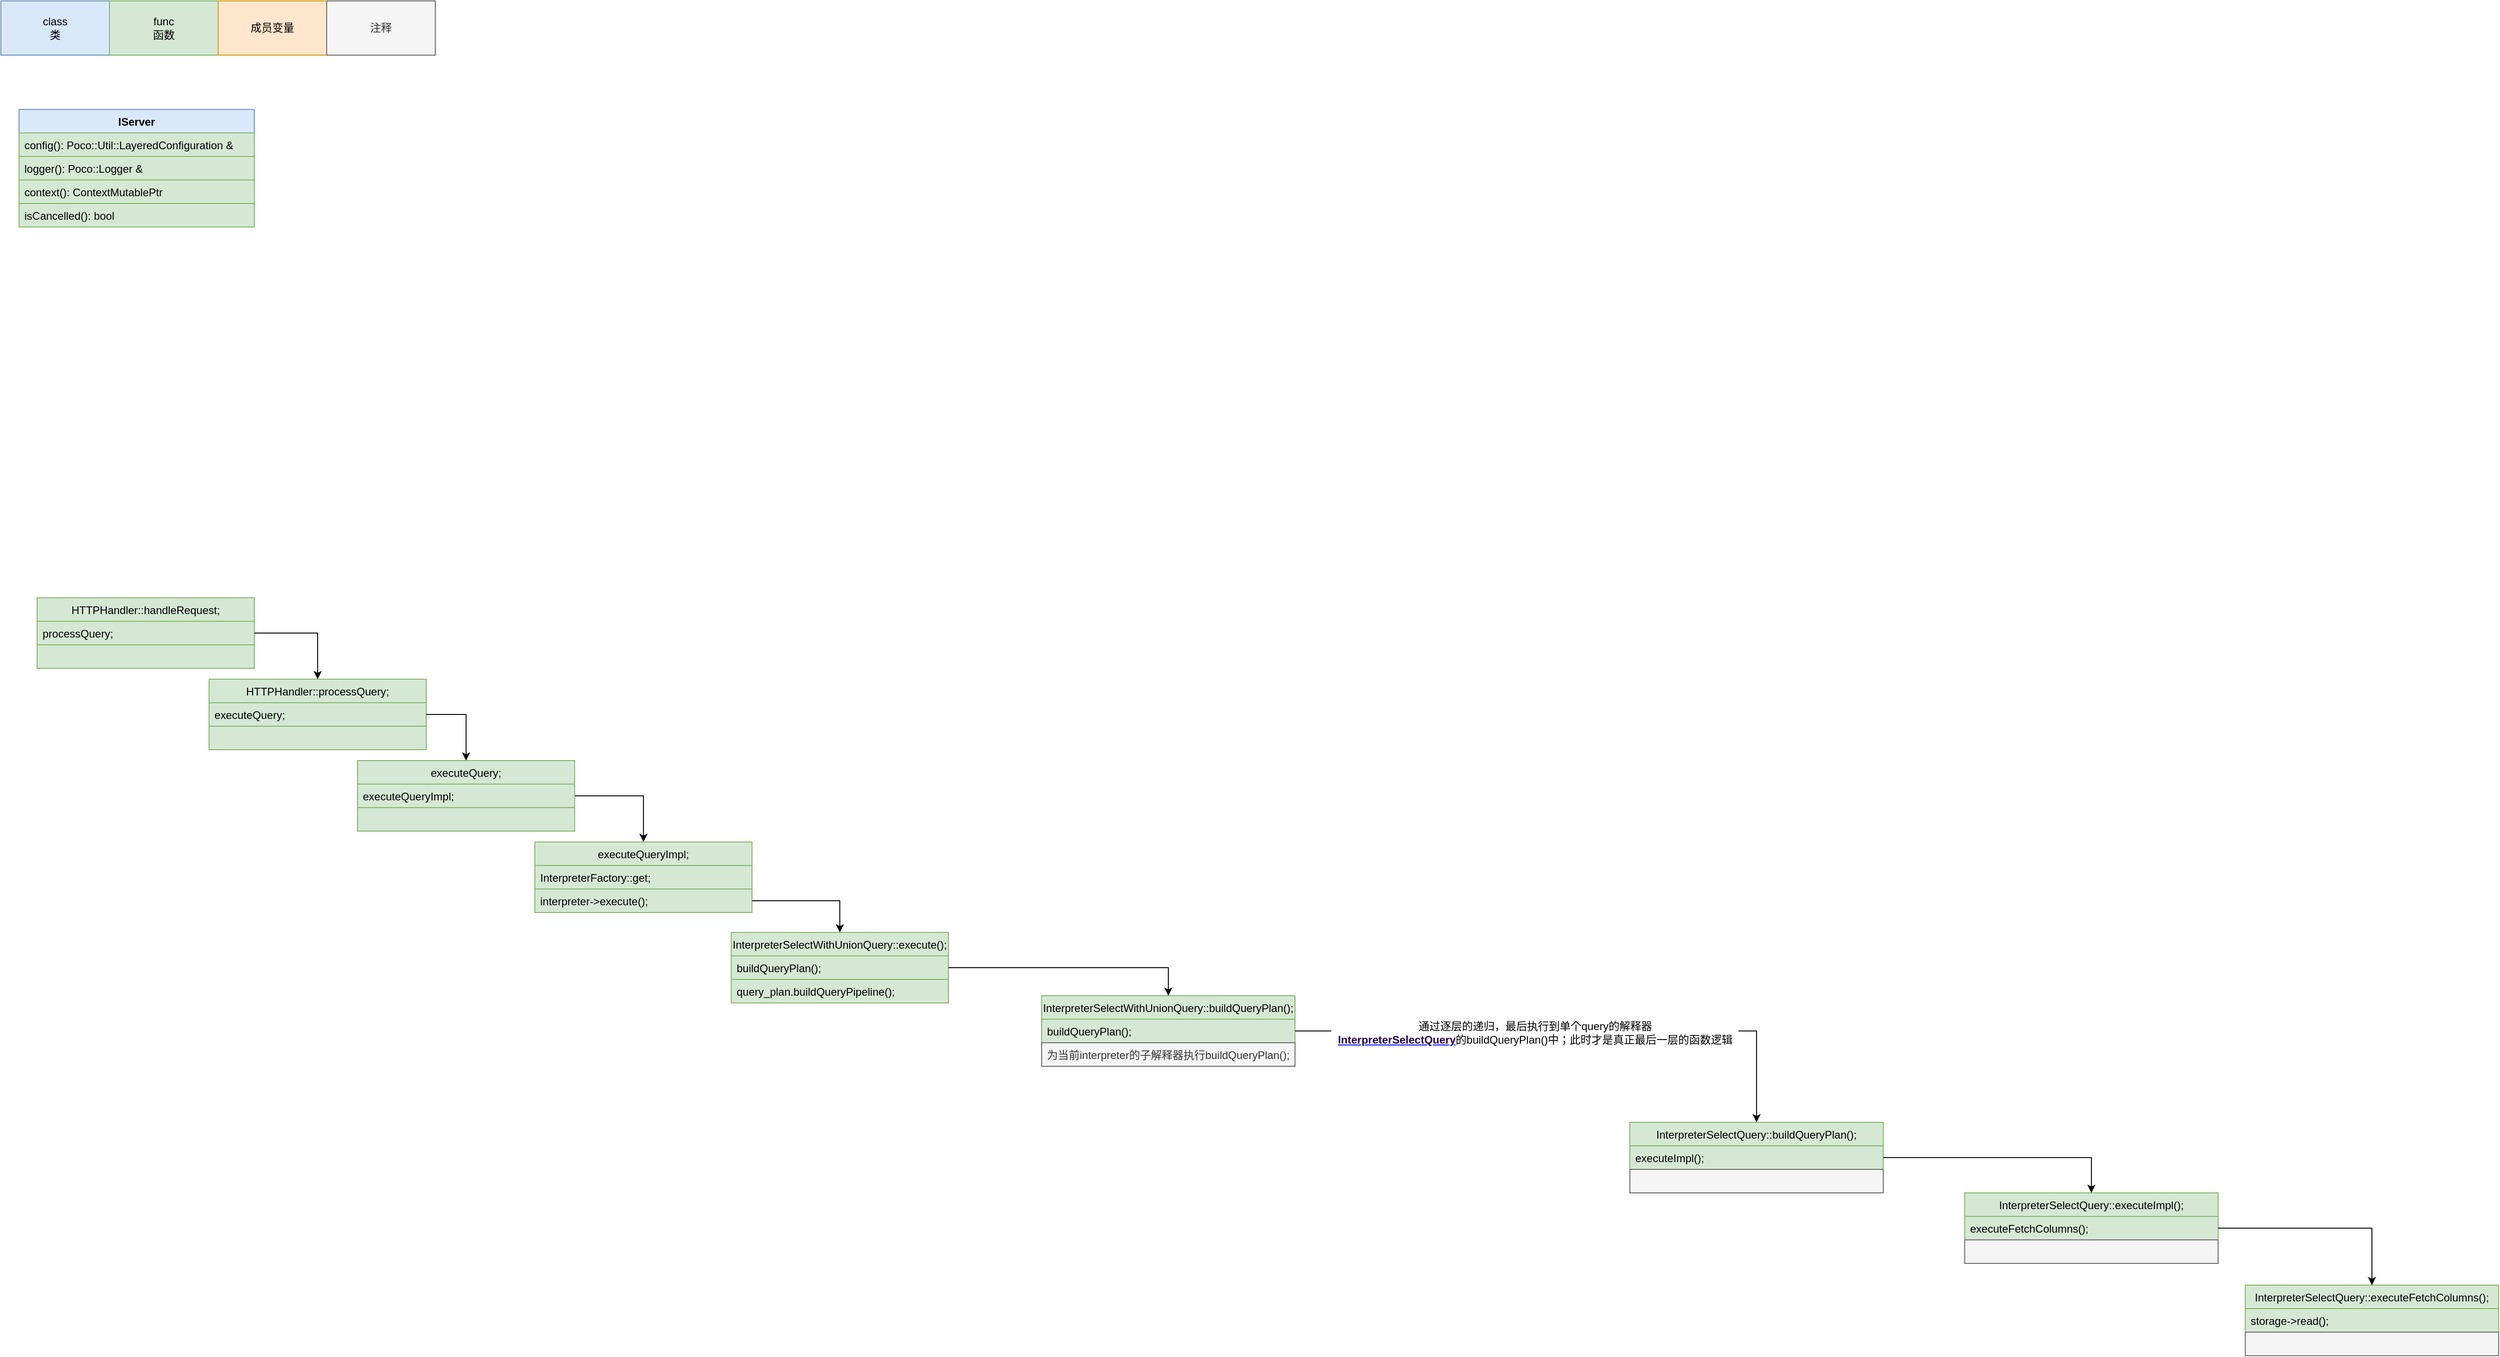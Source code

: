 <mxfile version="17.5.0" type="github">
  <diagram id="vCki3dOkEp2F7D4lTSnL" name="Page-1">
    <mxGraphModel dx="1536" dy="918" grid="1" gridSize="10" guides="1" tooltips="1" connect="1" arrows="1" fold="1" page="1" pageScale="1" pageWidth="827" pageHeight="1169" math="0" shadow="0">
      <root>
        <mxCell id="0" />
        <mxCell id="1" parent="0" />
        <mxCell id="8Q8Z8_BPeuD27RYTu2Bx-2" value="class&lt;br&gt;类" style="rounded=0;whiteSpace=wrap;html=1;fillColor=#dae8fc;strokeColor=#6c8ebf;" parent="1" vertex="1">
          <mxGeometry x="20" y="20" width="120" height="60" as="geometry" />
        </mxCell>
        <mxCell id="8Q8Z8_BPeuD27RYTu2Bx-3" value="func&lt;br&gt;函数" style="rounded=0;whiteSpace=wrap;html=1;fillColor=#d5e8d4;strokeColor=#82b366;" parent="1" vertex="1">
          <mxGeometry x="140" y="20" width="120" height="60" as="geometry" />
        </mxCell>
        <mxCell id="8Q8Z8_BPeuD27RYTu2Bx-4" value="成员变量" style="rounded=0;whiteSpace=wrap;html=1;fillColor=#ffe6cc;strokeColor=#d79b00;" parent="1" vertex="1">
          <mxGeometry x="260" y="20" width="120" height="60" as="geometry" />
        </mxCell>
        <mxCell id="8Q8Z8_BPeuD27RYTu2Bx-6" value="IServer" style="swimlane;fontStyle=1;align=center;verticalAlign=top;childLayout=stackLayout;horizontal=1;startSize=26;horizontalStack=0;resizeParent=1;resizeParentMax=0;resizeLast=0;collapsible=1;marginBottom=0;fillColor=#dae8fc;strokeColor=#6c8ebf;" parent="1" vertex="1">
          <mxGeometry x="40" y="140" width="260" height="130" as="geometry">
            <mxRectangle x="30" y="170" width="70" height="26" as="alternateBounds" />
          </mxGeometry>
        </mxCell>
        <mxCell id="8Q8Z8_BPeuD27RYTu2Bx-7" value="config(): Poco::Util::LayeredConfiguration &amp;" style="text;strokeColor=#82b366;fillColor=#d5e8d4;align=left;verticalAlign=top;spacingLeft=4;spacingRight=4;overflow=hidden;rotatable=0;points=[[0,0.5],[1,0.5]];portConstraint=eastwest;" parent="8Q8Z8_BPeuD27RYTu2Bx-6" vertex="1">
          <mxGeometry y="26" width="260" height="26" as="geometry" />
        </mxCell>
        <mxCell id="8Q8Z8_BPeuD27RYTu2Bx-9" value="logger(): Poco::Logger &amp;" style="text;strokeColor=#82b366;fillColor=#d5e8d4;align=left;verticalAlign=top;spacingLeft=4;spacingRight=4;overflow=hidden;rotatable=0;points=[[0,0.5],[1,0.5]];portConstraint=eastwest;" parent="8Q8Z8_BPeuD27RYTu2Bx-6" vertex="1">
          <mxGeometry y="52" width="260" height="26" as="geometry" />
        </mxCell>
        <mxCell id="8Q8Z8_BPeuD27RYTu2Bx-19" value="context(): ContextMutablePtr&#xa;" style="text;strokeColor=#82b366;fillColor=#d5e8d4;align=left;verticalAlign=top;spacingLeft=4;spacingRight=4;overflow=hidden;rotatable=0;points=[[0,0.5],[1,0.5]];portConstraint=eastwest;" parent="8Q8Z8_BPeuD27RYTu2Bx-6" vertex="1">
          <mxGeometry y="78" width="260" height="26" as="geometry" />
        </mxCell>
        <mxCell id="8Q8Z8_BPeuD27RYTu2Bx-25" value="isCancelled(): bool" style="text;strokeColor=#82b366;fillColor=#d5e8d4;align=left;verticalAlign=top;spacingLeft=4;spacingRight=4;overflow=hidden;rotatable=0;points=[[0,0.5],[1,0.5]];portConstraint=eastwest;" parent="8Q8Z8_BPeuD27RYTu2Bx-6" vertex="1">
          <mxGeometry y="104" width="260" height="26" as="geometry" />
        </mxCell>
        <mxCell id="mzuSB-t-ZsfAMugbphQK-1" value="注释" style="rounded=0;whiteSpace=wrap;html=1;fillColor=#f5f5f5;fontColor=#333333;strokeColor=#666666;" parent="1" vertex="1">
          <mxGeometry x="380" y="20" width="120" height="60" as="geometry" />
        </mxCell>
        <mxCell id="mzuSB-t-ZsfAMugbphQK-2" value="HTTPHandler::handleRequest;" style="swimlane;fontStyle=0;childLayout=stackLayout;horizontal=1;startSize=26;fillColor=#d5e8d4;horizontalStack=0;resizeParent=1;resizeParentMax=0;resizeLast=0;collapsible=1;marginBottom=0;strokeColor=#82b366;" parent="1" vertex="1">
          <mxGeometry x="60" y="680" width="240" height="78" as="geometry" />
        </mxCell>
        <mxCell id="mzuSB-t-ZsfAMugbphQK-3" value="processQuery;" style="text;strokeColor=#82b366;fillColor=#d5e8d4;align=left;verticalAlign=top;spacingLeft=4;spacingRight=4;overflow=hidden;rotatable=0;points=[[0,0.5],[1,0.5]];portConstraint=eastwest;" parent="mzuSB-t-ZsfAMugbphQK-2" vertex="1">
          <mxGeometry y="26" width="240" height="26" as="geometry" />
        </mxCell>
        <mxCell id="mzuSB-t-ZsfAMugbphQK-4" value="" style="text;strokeColor=#82b366;fillColor=#d5e8d4;align=left;verticalAlign=top;spacingLeft=4;spacingRight=4;overflow=hidden;rotatable=0;points=[[0,0.5],[1,0.5]];portConstraint=eastwest;" parent="mzuSB-t-ZsfAMugbphQK-2" vertex="1">
          <mxGeometry y="52" width="240" height="26" as="geometry" />
        </mxCell>
        <mxCell id="mzuSB-t-ZsfAMugbphQK-5" value="HTTPHandler::processQuery;" style="swimlane;fontStyle=0;childLayout=stackLayout;horizontal=1;startSize=26;fillColor=#d5e8d4;horizontalStack=0;resizeParent=1;resizeParentMax=0;resizeLast=0;collapsible=1;marginBottom=0;strokeColor=#82b366;" parent="1" vertex="1">
          <mxGeometry x="250" y="770" width="240" height="78" as="geometry" />
        </mxCell>
        <mxCell id="mzuSB-t-ZsfAMugbphQK-6" value="executeQuery;" style="text;strokeColor=#82b366;fillColor=#d5e8d4;align=left;verticalAlign=top;spacingLeft=4;spacingRight=4;overflow=hidden;rotatable=0;points=[[0,0.5],[1,0.5]];portConstraint=eastwest;" parent="mzuSB-t-ZsfAMugbphQK-5" vertex="1">
          <mxGeometry y="26" width="240" height="26" as="geometry" />
        </mxCell>
        <mxCell id="mzuSB-t-ZsfAMugbphQK-7" value="" style="text;strokeColor=#82b366;fillColor=#d5e8d4;align=left;verticalAlign=top;spacingLeft=4;spacingRight=4;overflow=hidden;rotatable=0;points=[[0,0.5],[1,0.5]];portConstraint=eastwest;" parent="mzuSB-t-ZsfAMugbphQK-5" vertex="1">
          <mxGeometry y="52" width="240" height="26" as="geometry" />
        </mxCell>
        <mxCell id="mzuSB-t-ZsfAMugbphQK-8" style="edgeStyle=orthogonalEdgeStyle;rounded=0;orthogonalLoop=1;jettySize=auto;html=1;exitX=1;exitY=0.5;exitDx=0;exitDy=0;entryX=0.5;entryY=0;entryDx=0;entryDy=0;" parent="1" source="mzuSB-t-ZsfAMugbphQK-3" target="mzuSB-t-ZsfAMugbphQK-5" edge="1">
          <mxGeometry relative="1" as="geometry" />
        </mxCell>
        <mxCell id="mzuSB-t-ZsfAMugbphQK-16" style="edgeStyle=orthogonalEdgeStyle;rounded=0;orthogonalLoop=1;jettySize=auto;html=1;exitX=1;exitY=0.5;exitDx=0;exitDy=0;entryX=0.5;entryY=0;entryDx=0;entryDy=0;" parent="1" source="mzuSB-t-ZsfAMugbphQK-9" target="mzuSB-t-ZsfAMugbphQK-13" edge="1">
          <mxGeometry relative="1" as="geometry" />
        </mxCell>
        <mxCell id="mzuSB-t-ZsfAMugbphQK-9" value="executeQuery;" style="swimlane;fontStyle=0;childLayout=stackLayout;horizontal=1;startSize=26;fillColor=#d5e8d4;horizontalStack=0;resizeParent=1;resizeParentMax=0;resizeLast=0;collapsible=1;marginBottom=0;strokeColor=#82b366;" parent="1" vertex="1">
          <mxGeometry x="414" y="860" width="240" height="78" as="geometry" />
        </mxCell>
        <mxCell id="mzuSB-t-ZsfAMugbphQK-10" value="executeQueryImpl;" style="text;strokeColor=#82b366;fillColor=#d5e8d4;align=left;verticalAlign=top;spacingLeft=4;spacingRight=4;overflow=hidden;rotatable=0;points=[[0,0.5],[1,0.5]];portConstraint=eastwest;" parent="mzuSB-t-ZsfAMugbphQK-9" vertex="1">
          <mxGeometry y="26" width="240" height="26" as="geometry" />
        </mxCell>
        <mxCell id="mzuSB-t-ZsfAMugbphQK-11" value="" style="text;strokeColor=#82b366;fillColor=#d5e8d4;align=left;verticalAlign=top;spacingLeft=4;spacingRight=4;overflow=hidden;rotatable=0;points=[[0,0.5],[1,0.5]];portConstraint=eastwest;" parent="mzuSB-t-ZsfAMugbphQK-9" vertex="1">
          <mxGeometry y="52" width="240" height="26" as="geometry" />
        </mxCell>
        <mxCell id="mzuSB-t-ZsfAMugbphQK-12" style="edgeStyle=orthogonalEdgeStyle;rounded=0;orthogonalLoop=1;jettySize=auto;html=1;exitX=1;exitY=0.5;exitDx=0;exitDy=0;" parent="1" source="mzuSB-t-ZsfAMugbphQK-6" target="mzuSB-t-ZsfAMugbphQK-9" edge="1">
          <mxGeometry relative="1" as="geometry" />
        </mxCell>
        <mxCell id="mzuSB-t-ZsfAMugbphQK-13" value="executeQueryImpl;" style="swimlane;fontStyle=0;childLayout=stackLayout;horizontal=1;startSize=26;fillColor=#d5e8d4;horizontalStack=0;resizeParent=1;resizeParentMax=0;resizeLast=0;collapsible=1;marginBottom=0;strokeColor=#82b366;" parent="1" vertex="1">
          <mxGeometry x="610" y="950" width="240" height="78" as="geometry" />
        </mxCell>
        <mxCell id="mzuSB-t-ZsfAMugbphQK-14" value="InterpreterFactory::get;" style="text;strokeColor=#82b366;fillColor=#d5e8d4;align=left;verticalAlign=top;spacingLeft=4;spacingRight=4;overflow=hidden;rotatable=0;points=[[0,0.5],[1,0.5]];portConstraint=eastwest;" parent="mzuSB-t-ZsfAMugbphQK-13" vertex="1">
          <mxGeometry y="26" width="240" height="26" as="geometry" />
        </mxCell>
        <mxCell id="mzuSB-t-ZsfAMugbphQK-15" value="interpreter-&gt;execute();" style="text;strokeColor=#82b366;fillColor=#d5e8d4;align=left;verticalAlign=top;spacingLeft=4;spacingRight=4;overflow=hidden;rotatable=0;points=[[0,0.5],[1,0.5]];portConstraint=eastwest;" parent="mzuSB-t-ZsfAMugbphQK-13" vertex="1">
          <mxGeometry y="52" width="240" height="26" as="geometry" />
        </mxCell>
        <mxCell id="mzuSB-t-ZsfAMugbphQK-17" value="InterpreterSelectWithUnionQuery::execute();" style="swimlane;fontStyle=0;childLayout=stackLayout;horizontal=1;startSize=26;fillColor=#d5e8d4;horizontalStack=0;resizeParent=1;resizeParentMax=0;resizeLast=0;collapsible=1;marginBottom=0;strokeColor=#82b366;" parent="1" vertex="1">
          <mxGeometry x="827" y="1050" width="240" height="78" as="geometry" />
        </mxCell>
        <mxCell id="mzuSB-t-ZsfAMugbphQK-18" value="buildQueryPlan();" style="text;strokeColor=#82b366;fillColor=#d5e8d4;align=left;verticalAlign=top;spacingLeft=4;spacingRight=4;overflow=hidden;rotatable=0;points=[[0,0.5],[1,0.5]];portConstraint=eastwest;" parent="mzuSB-t-ZsfAMugbphQK-17" vertex="1">
          <mxGeometry y="26" width="240" height="26" as="geometry" />
        </mxCell>
        <mxCell id="mzuSB-t-ZsfAMugbphQK-19" value="query_plan.buildQueryPipeline();" style="text;strokeColor=#82b366;fillColor=#d5e8d4;align=left;verticalAlign=top;spacingLeft=4;spacingRight=4;overflow=hidden;rotatable=0;points=[[0,0.5],[1,0.5]];portConstraint=eastwest;" parent="mzuSB-t-ZsfAMugbphQK-17" vertex="1">
          <mxGeometry y="52" width="240" height="26" as="geometry" />
        </mxCell>
        <mxCell id="mzuSB-t-ZsfAMugbphQK-20" style="edgeStyle=orthogonalEdgeStyle;rounded=0;orthogonalLoop=1;jettySize=auto;html=1;exitX=1;exitY=0.5;exitDx=0;exitDy=0;" parent="1" source="mzuSB-t-ZsfAMugbphQK-15" target="mzuSB-t-ZsfAMugbphQK-17" edge="1">
          <mxGeometry relative="1" as="geometry" />
        </mxCell>
        <mxCell id="mzuSB-t-ZsfAMugbphQK-21" value="InterpreterSelectWithUnionQuery::buildQueryPlan();" style="swimlane;fontStyle=0;childLayout=stackLayout;horizontal=1;startSize=26;fillColor=#d5e8d4;horizontalStack=0;resizeParent=1;resizeParentMax=0;resizeLast=0;collapsible=1;marginBottom=0;strokeColor=#82b366;" parent="1" vertex="1">
          <mxGeometry x="1170" y="1120" width="280" height="78" as="geometry" />
        </mxCell>
        <mxCell id="mzuSB-t-ZsfAMugbphQK-22" value="buildQueryPlan();" style="text;strokeColor=#82b366;fillColor=#d5e8d4;align=left;verticalAlign=top;spacingLeft=4;spacingRight=4;overflow=hidden;rotatable=0;points=[[0,0.5],[1,0.5]];portConstraint=eastwest;" parent="mzuSB-t-ZsfAMugbphQK-21" vertex="1">
          <mxGeometry y="26" width="280" height="26" as="geometry" />
        </mxCell>
        <mxCell id="mzuSB-t-ZsfAMugbphQK-25" value="为当前interpreter的子解释器执行buildQueryPlan();" style="text;strokeColor=#666666;fillColor=#f5f5f5;align=left;verticalAlign=top;spacingLeft=4;spacingRight=4;overflow=hidden;rotatable=0;points=[[0,0.5],[1,0.5]];portConstraint=eastwest;fontColor=#333333;" parent="mzuSB-t-ZsfAMugbphQK-21" vertex="1">
          <mxGeometry y="52" width="280" height="26" as="geometry" />
        </mxCell>
        <mxCell id="mzuSB-t-ZsfAMugbphQK-24" style="edgeStyle=orthogonalEdgeStyle;rounded=0;orthogonalLoop=1;jettySize=auto;html=1;exitX=1;exitY=0.5;exitDx=0;exitDy=0;" parent="1" source="mzuSB-t-ZsfAMugbphQK-18" target="mzuSB-t-ZsfAMugbphQK-21" edge="1">
          <mxGeometry relative="1" as="geometry" />
        </mxCell>
        <mxCell id="mzuSB-t-ZsfAMugbphQK-26" value="InterpreterSelectQuery::buildQueryPlan();" style="swimlane;fontStyle=0;childLayout=stackLayout;horizontal=1;startSize=26;fillColor=#d5e8d4;horizontalStack=0;resizeParent=1;resizeParentMax=0;resizeLast=0;collapsible=1;marginBottom=0;strokeColor=#82b366;" parent="1" vertex="1">
          <mxGeometry x="1820" y="1260" width="280" height="78" as="geometry" />
        </mxCell>
        <mxCell id="mzuSB-t-ZsfAMugbphQK-27" value="executeImpl();" style="text;strokeColor=#82b366;fillColor=#d5e8d4;align=left;verticalAlign=top;spacingLeft=4;spacingRight=4;overflow=hidden;rotatable=0;points=[[0,0.5],[1,0.5]];portConstraint=eastwest;" parent="mzuSB-t-ZsfAMugbphQK-26" vertex="1">
          <mxGeometry y="26" width="280" height="26" as="geometry" />
        </mxCell>
        <mxCell id="mzuSB-t-ZsfAMugbphQK-28" value="" style="text;strokeColor=#666666;fillColor=#f5f5f5;align=left;verticalAlign=top;spacingLeft=4;spacingRight=4;overflow=hidden;rotatable=0;points=[[0,0.5],[1,0.5]];portConstraint=eastwest;fontColor=#333333;" parent="mzuSB-t-ZsfAMugbphQK-26" vertex="1">
          <mxGeometry y="52" width="280" height="26" as="geometry" />
        </mxCell>
        <mxCell id="mzuSB-t-ZsfAMugbphQK-29" style="edgeStyle=orthogonalEdgeStyle;rounded=0;orthogonalLoop=1;jettySize=auto;html=1;exitX=1;exitY=0.5;exitDx=0;exitDy=0;startArrow=none;" parent="1" source="mzuSB-t-ZsfAMugbphQK-30" target="mzuSB-t-ZsfAMugbphQK-26" edge="1">
          <mxGeometry relative="1" as="geometry" />
        </mxCell>
        <mxCell id="mzuSB-t-ZsfAMugbphQK-30" value="通过逐层的递归，最后执行到单个query的解释器&lt;span style=&quot;font-family: , &amp;#34;consolas&amp;#34; , &amp;#34;liberation mono&amp;#34; , &amp;#34;menlo&amp;#34; , monospace ; font-size: medium ; background-color: rgb(255 , 255 , 255)&quot;&gt; &lt;br&gt;&lt;/span&gt;&lt;a href=&quot;https://clickhouse.com/codebrowser/ClickHouse/src/Interpreters/InterpreterSelectQuery.cpp.html#_ZN2DB22InterpreterSelectQueryC1ERKNSt3__110shared_ptrINS_4IASTEEENS2_IKNS_7ContextEEERKNS_18SelectQueryOptionsERKNS1_6vectorINS1_12basic_stringIcNS1_13939948&quot; style=&quot;border: none ; font-family: , &amp;#34;consolas&amp;#34; , &amp;#34;liberation mono&amp;#34; , &amp;#34;menlo&amp;#34; , monospace&quot;&gt;&lt;dfn class=&quot;decl fn&quot; id=&quot;_ZN2DB22InterpreterSelectQueryC1ERKNSt3__110shared_ptrINS_4IASTEEENS2_IKNS_7ContextEEERKNS_18SelectQueryOptionsERKNS1_6vectorINS1_12basic_stringIcNS1_13939948&quot; style=&quot;font-style: normal ; color: rgb(34 , 0 , 85) ; font-weight: bold&quot;&gt;InterpreterSelectQuery&lt;/dfn&gt;&lt;/a&gt;的buildQueryPlan()中；此时才是真正最后一层的函数逻辑" style="text;html=1;align=center;verticalAlign=middle;resizable=0;points=[];autosize=1;strokeColor=none;fillColor=none;" parent="1" vertex="1">
          <mxGeometry x="1490" y="1144" width="450" height="30" as="geometry" />
        </mxCell>
        <mxCell id="mzuSB-t-ZsfAMugbphQK-31" value="" style="edgeStyle=orthogonalEdgeStyle;rounded=0;orthogonalLoop=1;jettySize=auto;html=1;exitX=1;exitY=0.5;exitDx=0;exitDy=0;endArrow=none;" parent="1" source="mzuSB-t-ZsfAMugbphQK-22" target="mzuSB-t-ZsfAMugbphQK-30" edge="1">
          <mxGeometry relative="1" as="geometry">
            <mxPoint x="1450" y="1159" as="sourcePoint" />
            <mxPoint x="1580" y="1160" as="targetPoint" />
          </mxGeometry>
        </mxCell>
        <mxCell id="MUGUbLn9Fx5GaKT6HMRE-1" value="InterpreterSelectQuery::executeImpl();" style="swimlane;fontStyle=0;childLayout=stackLayout;horizontal=1;startSize=26;fillColor=#d5e8d4;horizontalStack=0;resizeParent=1;resizeParentMax=0;resizeLast=0;collapsible=1;marginBottom=0;strokeColor=#82b366;" vertex="1" parent="1">
          <mxGeometry x="2190" y="1338" width="280" height="78" as="geometry" />
        </mxCell>
        <mxCell id="MUGUbLn9Fx5GaKT6HMRE-2" value="executeFetchColumns();" style="text;strokeColor=#82b366;fillColor=#d5e8d4;align=left;verticalAlign=top;spacingLeft=4;spacingRight=4;overflow=hidden;rotatable=0;points=[[0,0.5],[1,0.5]];portConstraint=eastwest;" vertex="1" parent="MUGUbLn9Fx5GaKT6HMRE-1">
          <mxGeometry y="26" width="280" height="26" as="geometry" />
        </mxCell>
        <mxCell id="MUGUbLn9Fx5GaKT6HMRE-3" value="" style="text;strokeColor=#666666;fillColor=#f5f5f5;align=left;verticalAlign=top;spacingLeft=4;spacingRight=4;overflow=hidden;rotatable=0;points=[[0,0.5],[1,0.5]];portConstraint=eastwest;fontColor=#333333;" vertex="1" parent="MUGUbLn9Fx5GaKT6HMRE-1">
          <mxGeometry y="52" width="280" height="26" as="geometry" />
        </mxCell>
        <mxCell id="MUGUbLn9Fx5GaKT6HMRE-4" style="edgeStyle=orthogonalEdgeStyle;rounded=0;orthogonalLoop=1;jettySize=auto;html=1;exitX=1;exitY=0.5;exitDx=0;exitDy=0;entryX=0.5;entryY=0;entryDx=0;entryDy=0;" edge="1" parent="1" source="mzuSB-t-ZsfAMugbphQK-27" target="MUGUbLn9Fx5GaKT6HMRE-1">
          <mxGeometry relative="1" as="geometry" />
        </mxCell>
        <mxCell id="MUGUbLn9Fx5GaKT6HMRE-5" value="InterpreterSelectQuery::executeFetchColumns();" style="swimlane;fontStyle=0;childLayout=stackLayout;horizontal=1;startSize=26;fillColor=#d5e8d4;horizontalStack=0;resizeParent=1;resizeParentMax=0;resizeLast=0;collapsible=1;marginBottom=0;strokeColor=#82b366;" vertex="1" parent="1">
          <mxGeometry x="2500" y="1440" width="280" height="78" as="geometry" />
        </mxCell>
        <mxCell id="MUGUbLn9Fx5GaKT6HMRE-6" value="storage-&gt;read();" style="text;strokeColor=#82b366;fillColor=#d5e8d4;align=left;verticalAlign=top;spacingLeft=4;spacingRight=4;overflow=hidden;rotatable=0;points=[[0,0.5],[1,0.5]];portConstraint=eastwest;" vertex="1" parent="MUGUbLn9Fx5GaKT6HMRE-5">
          <mxGeometry y="26" width="280" height="26" as="geometry" />
        </mxCell>
        <mxCell id="MUGUbLn9Fx5GaKT6HMRE-7" value="" style="text;strokeColor=#666666;fillColor=#f5f5f5;align=left;verticalAlign=top;spacingLeft=4;spacingRight=4;overflow=hidden;rotatable=0;points=[[0,0.5],[1,0.5]];portConstraint=eastwest;fontColor=#333333;" vertex="1" parent="MUGUbLn9Fx5GaKT6HMRE-5">
          <mxGeometry y="52" width="280" height="26" as="geometry" />
        </mxCell>
        <mxCell id="MUGUbLn9Fx5GaKT6HMRE-8" style="edgeStyle=orthogonalEdgeStyle;rounded=0;orthogonalLoop=1;jettySize=auto;html=1;exitX=1;exitY=0.5;exitDx=0;exitDy=0;" edge="1" parent="1" source="MUGUbLn9Fx5GaKT6HMRE-2" target="MUGUbLn9Fx5GaKT6HMRE-5">
          <mxGeometry relative="1" as="geometry" />
        </mxCell>
      </root>
    </mxGraphModel>
  </diagram>
</mxfile>
